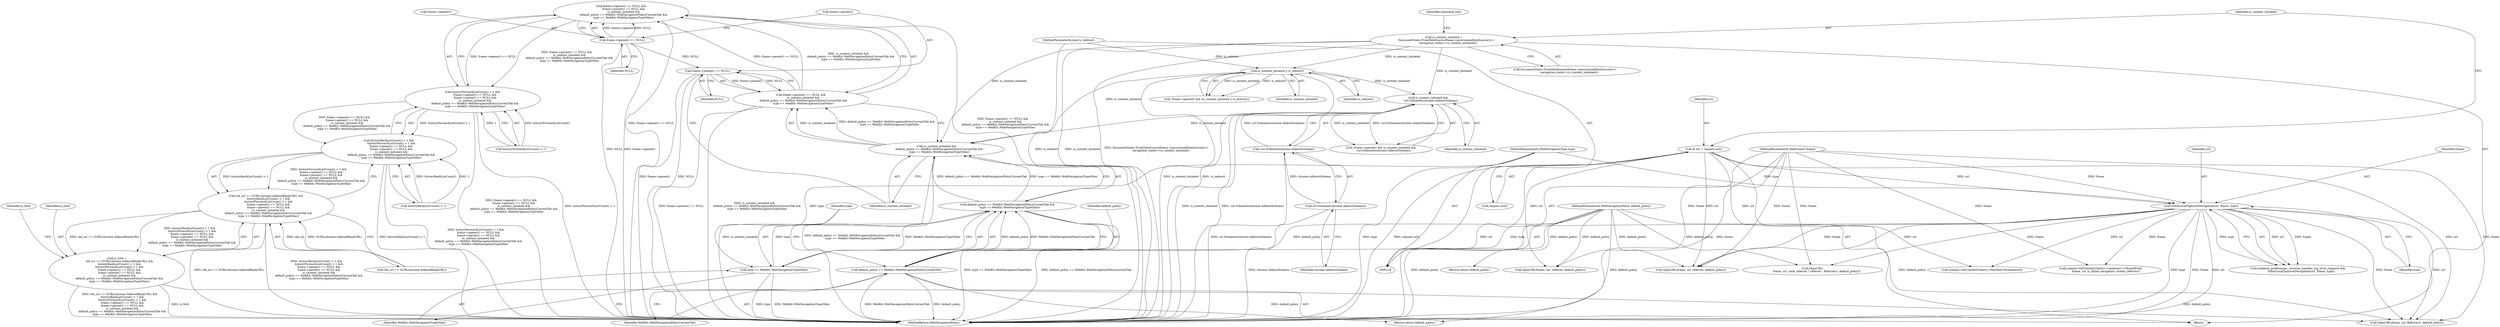 digraph "0_Chrome_744c2a2d90c3c9a33c818e1ea4b7ccb5010663a0_12@API" {
"1000305" [label="(Call,frame->opener() == NULL &&\n      frame->parent() == NULL &&\n      is_content_initiated &&\n      default_policy == WebKit::WebNavigationPolicyCurrentTab &&\n      type == WebKit::WebNavigationTypeOther)"];
"1000306" [label="(Call,frame->opener() == NULL)"];
"1000309" [label="(Call,frame->parent() == NULL &&\n      is_content_initiated &&\n      default_policy == WebKit::WebNavigationPolicyCurrentTab &&\n      type == WebKit::WebNavigationTypeOther)"];
"1000310" [label="(Call,frame->parent() == NULL)"];
"1000313" [label="(Call,is_content_initiated &&\n      default_policy == WebKit::WebNavigationPolicyCurrentTab &&\n      type == WebKit::WebNavigationTypeOther)"];
"1000222" [label="(Call,is_content_initiated &&\n      !url.SchemeIs(chrome::kAboutScheme))"];
"1000159" [label="(Call,is_content_initiated || is_redirect)"];
"1000144" [label="(Call,is_content_initiated =\n      DocumentState::FromDataSource(frame->provisionalDataSource())->\n          navigation_state()->is_content_initiated())"];
"1000125" [label="(MethodParameterIn,bool is_redirect)"];
"1000224" [label="(Call,!url.SchemeIs(chrome::kAboutScheme))"];
"1000225" [label="(Call,url.SchemeIs(chrome::kAboutScheme))"];
"1000315" [label="(Call,default_policy == WebKit::WebNavigationPolicyCurrentTab &&\n      type == WebKit::WebNavigationTypeOther)"];
"1000316" [label="(Call,default_policy == WebKit::WebNavigationPolicyCurrentTab)"];
"1000124" [label="(MethodParameterIn,WebNavigationPolicy default_policy)"];
"1000319" [label="(Call,type == WebKit::WebNavigationTypeOther)"];
"1000191" [label="(Call,IsNonLocalTopLevelNavigation(url, frame, type))"];
"1000140" [label="(Call,& url = request.url())"];
"1000120" [label="(MethodParameterIn,WebFrame* frame)"];
"1000122" [label="(MethodParameterIn,WebNavigationType type)"];
"1000301" [label="(Call,historyForwardListCount() < 1 &&\n      frame->opener() == NULL &&\n      frame->parent() == NULL &&\n      is_content_initiated &&\n      default_policy == WebKit::WebNavigationPolicyCurrentTab &&\n      type == WebKit::WebNavigationTypeOther)"];
"1000297" [label="(Call,historyBackListCount() < 1 &&\n      historyForwardListCount() < 1 &&\n      frame->opener() == NULL &&\n      frame->parent() == NULL &&\n      is_content_initiated &&\n      default_policy == WebKit::WebNavigationPolicyCurrentTab &&\n      type == WebKit::WebNavigationTypeOther)"];
"1000292" [label="(Call,old_url == GURL(chrome::kAboutBlankURL) &&\n      historyBackListCount() < 1 &&\n      historyForwardListCount() < 1 &&\n      frame->opener() == NULL &&\n      frame->parent() == NULL &&\n      is_content_initiated &&\n      default_policy == WebKit::WebNavigationPolicyCurrentTab &&\n      type == WebKit::WebNavigationTypeOther)"];
"1000290" [label="(Call,is_fork =\n      old_url == GURL(chrome::kAboutBlankURL) &&\n      historyBackListCount() < 1 &&\n      historyForwardListCount() < 1 &&\n      frame->opener() == NULL &&\n      frame->parent() == NULL &&\n      is_content_initiated &&\n      default_policy == WebKit::WebNavigationPolicyCurrentTab &&\n      type == WebKit::WebNavigationTypeOther)"];
"1000224" [label="(Call,!url.SchemeIs(chrome::kAboutScheme))"];
"1000161" [label="(Identifier,is_redirect)"];
"1000124" [label="(MethodParameterIn,WebNavigationPolicy default_policy)"];
"1000194" [label="(Identifier,type)"];
"1000192" [label="(Identifier,url)"];
"1000226" [label="(Identifier,chrome::kAboutScheme)"];
"1000156" [label="(Call,!frame->parent() && (is_content_initiated || is_redirect))"];
"1000137" [label="(Return,return default_policy;)"];
"1000321" [label="(Identifier,WebKit::WebNavigationTypeOther)"];
"1000291" [label="(Identifier,is_fork)"];
"1000141" [label="(Identifier,url)"];
"1000313" [label="(Call,is_content_initiated &&\n      default_policy == WebKit::WebNavigationPolicyCurrentTab &&\n      type == WebKit::WebNavigationTypeOther)"];
"1000309" [label="(Call,frame->parent() == NULL &&\n      is_content_initiated &&\n      default_policy == WebKit::WebNavigationPolicyCurrentTab &&\n      type == WebKit::WebNavigationTypeOther)"];
"1000320" [label="(Identifier,type)"];
"1000314" [label="(Identifier,is_content_initiated)"];
"1000125" [label="(MethodParameterIn,bool is_redirect)"];
"1000174" [label="(Call,OpenURL(frame, url, referrer, default_policy))"];
"1000159" [label="(Call,is_content_initiated || is_redirect)"];
"1000191" [label="(Call,IsNonLocalTopLevelNavigation(url, frame, type))"];
"1000140" [label="(Call,& url = request.url())"];
"1000120" [label="(MethodParameterIn,WebFrame* frame)"];
"1000142" [label="(Call,request.url())"];
"1000292" [label="(Call,old_url == GURL(chrome::kAboutBlankURL) &&\n      historyBackListCount() < 1 &&\n      historyForwardListCount() < 1 &&\n      frame->opener() == NULL &&\n      frame->parent() == NULL &&\n      is_content_initiated &&\n      default_policy == WebKit::WebNavigationPolicyCurrentTab &&\n      type == WebKit::WebNavigationTypeOther)"];
"1000219" [label="(Call,!frame->parent() && is_content_initiated &&\n      !url.SchemeIs(chrome::kAboutScheme))"];
"1000315" [label="(Call,default_policy == WebKit::WebNavigationPolicyCurrentTab &&\n      type == WebKit::WebNavigationTypeOther)"];
"1000145" [label="(Identifier,is_content_initiated)"];
"1000211" [label="(Call,OpenURL(frame, url, referrer, default_policy))"];
"1000187" [label="(Call,renderer_preferences_.browser_handles_top_level_requests &&\n        IsNonLocalTopLevelNavigation(url, frame, type))"];
"1000311" [label="(Call,frame->parent())"];
"1000240" [label="(Call,content::GetContentClient()->HasWebUIScheme(url))"];
"1000126" [label="(Block,)"];
"1000144" [label="(Call,is_content_initiated =\n      DocumentState::FromDataSource(frame->provisionalDataSource())->\n          navigation_state()->is_content_initiated())"];
"1000302" [label="(Call,historyForwardListCount() < 1)"];
"1000318" [label="(Identifier,WebKit::WebNavigationPolicyCurrentTab)"];
"1000301" [label="(Call,historyForwardListCount() < 1 &&\n      frame->opener() == NULL &&\n      frame->parent() == NULL &&\n      is_content_initiated &&\n      default_policy == WebKit::WebNavigationPolicyCurrentTab &&\n      type == WebKit::WebNavigationTypeOther)"];
"1000146" [label="(Call,DocumentState::FromDataSource(frame->provisionalDataSource())->\n          navigation_state()->is_content_initiated())"];
"1000290" [label="(Call,is_fork =\n      old_url == GURL(chrome::kAboutBlankURL) &&\n      historyBackListCount() < 1 &&\n      historyForwardListCount() < 1 &&\n      frame->opener() == NULL &&\n      frame->parent() == NULL &&\n      is_content_initiated &&\n      default_policy == WebKit::WebNavigationPolicyCurrentTab &&\n      type == WebKit::WebNavigationTypeOther)"];
"1000332" [label="(Return,return default_policy;)"];
"1000306" [label="(Call,frame->opener() == NULL)"];
"1000323" [label="(Identifier,is_fork)"];
"1000319" [label="(Call,type == WebKit::WebNavigationTypeOther)"];
"1000298" [label="(Call,historyBackListCount() < 1)"];
"1000149" [label="(Identifier,command_line)"];
"1000312" [label="(Identifier,NULL)"];
"1000297" [label="(Call,historyBackListCount() < 1 &&\n      historyForwardListCount() < 1 &&\n      frame->opener() == NULL &&\n      frame->parent() == NULL &&\n      is_content_initiated &&\n      default_policy == WebKit::WebNavigationPolicyCurrentTab &&\n      type == WebKit::WebNavigationTypeOther)"];
"1000293" [label="(Call,old_url == GURL(chrome::kAboutBlankURL))"];
"1000223" [label="(Identifier,is_content_initiated)"];
"1000268" [label="(Call,content::GetContentClient()->renderer()->ShouldFork(\n            frame, url, is_initial_navigation, &send_referrer))"];
"1000325" [label="(Call,OpenURL(frame, url, Referrer(), default_policy))"];
"1000122" [label="(MethodParameterIn,WebNavigationType type)"];
"1000225" [label="(Call,url.SchemeIs(chrome::kAboutScheme))"];
"1000334" [label="(MethodReturn,WebNavigationPolicy)"];
"1000305" [label="(Call,frame->opener() == NULL &&\n      frame->parent() == NULL &&\n      is_content_initiated &&\n      default_policy == WebKit::WebNavigationPolicyCurrentTab &&\n      type == WebKit::WebNavigationTypeOther)"];
"1000308" [label="(Identifier,NULL)"];
"1000317" [label="(Identifier,default_policy)"];
"1000307" [label="(Call,frame->opener())"];
"1000160" [label="(Identifier,is_content_initiated)"];
"1000278" [label="(Call,OpenURL(\n          frame, url, send_referrer ? referrer : Referrer(), default_policy))"];
"1000193" [label="(Identifier,frame)"];
"1000222" [label="(Call,is_content_initiated &&\n      !url.SchemeIs(chrome::kAboutScheme))"];
"1000316" [label="(Call,default_policy == WebKit::WebNavigationPolicyCurrentTab)"];
"1000310" [label="(Call,frame->parent() == NULL)"];
"1000305" -> "1000301"  [label="AST: "];
"1000305" -> "1000306"  [label="CFG: "];
"1000305" -> "1000309"  [label="CFG: "];
"1000306" -> "1000305"  [label="AST: "];
"1000309" -> "1000305"  [label="AST: "];
"1000301" -> "1000305"  [label="CFG: "];
"1000305" -> "1000334"  [label="DDG: frame->parent() == NULL &&\n      is_content_initiated &&\n      default_policy == WebKit::WebNavigationPolicyCurrentTab &&\n      type == WebKit::WebNavigationTypeOther"];
"1000305" -> "1000334"  [label="DDG: frame->opener() == NULL"];
"1000305" -> "1000301"  [label="DDG: frame->opener() == NULL"];
"1000305" -> "1000301"  [label="DDG: frame->parent() == NULL &&\n      is_content_initiated &&\n      default_policy == WebKit::WebNavigationPolicyCurrentTab &&\n      type == WebKit::WebNavigationTypeOther"];
"1000306" -> "1000305"  [label="DDG: frame->opener()"];
"1000306" -> "1000305"  [label="DDG: NULL"];
"1000309" -> "1000305"  [label="DDG: frame->parent() == NULL"];
"1000309" -> "1000305"  [label="DDG: is_content_initiated &&\n      default_policy == WebKit::WebNavigationPolicyCurrentTab &&\n      type == WebKit::WebNavigationTypeOther"];
"1000306" -> "1000308"  [label="CFG: "];
"1000307" -> "1000306"  [label="AST: "];
"1000308" -> "1000306"  [label="AST: "];
"1000311" -> "1000306"  [label="CFG: "];
"1000306" -> "1000334"  [label="DDG: frame->opener()"];
"1000306" -> "1000334"  [label="DDG: NULL"];
"1000306" -> "1000310"  [label="DDG: NULL"];
"1000309" -> "1000310"  [label="CFG: "];
"1000309" -> "1000313"  [label="CFG: "];
"1000310" -> "1000309"  [label="AST: "];
"1000313" -> "1000309"  [label="AST: "];
"1000309" -> "1000334"  [label="DDG: frame->parent() == NULL"];
"1000309" -> "1000334"  [label="DDG: is_content_initiated &&\n      default_policy == WebKit::WebNavigationPolicyCurrentTab &&\n      type == WebKit::WebNavigationTypeOther"];
"1000310" -> "1000309"  [label="DDG: frame->parent()"];
"1000310" -> "1000309"  [label="DDG: NULL"];
"1000313" -> "1000309"  [label="DDG: is_content_initiated"];
"1000313" -> "1000309"  [label="DDG: default_policy == WebKit::WebNavigationPolicyCurrentTab &&\n      type == WebKit::WebNavigationTypeOther"];
"1000310" -> "1000312"  [label="CFG: "];
"1000311" -> "1000310"  [label="AST: "];
"1000312" -> "1000310"  [label="AST: "];
"1000314" -> "1000310"  [label="CFG: "];
"1000310" -> "1000334"  [label="DDG: NULL"];
"1000310" -> "1000334"  [label="DDG: frame->parent()"];
"1000313" -> "1000314"  [label="CFG: "];
"1000313" -> "1000315"  [label="CFG: "];
"1000314" -> "1000313"  [label="AST: "];
"1000315" -> "1000313"  [label="AST: "];
"1000313" -> "1000334"  [label="DDG: default_policy == WebKit::WebNavigationPolicyCurrentTab &&\n      type == WebKit::WebNavigationTypeOther"];
"1000313" -> "1000334"  [label="DDG: is_content_initiated"];
"1000222" -> "1000313"  [label="DDG: is_content_initiated"];
"1000159" -> "1000313"  [label="DDG: is_content_initiated"];
"1000144" -> "1000313"  [label="DDG: is_content_initiated"];
"1000315" -> "1000313"  [label="DDG: default_policy == WebKit::WebNavigationPolicyCurrentTab"];
"1000315" -> "1000313"  [label="DDG: type == WebKit::WebNavigationTypeOther"];
"1000222" -> "1000219"  [label="AST: "];
"1000222" -> "1000223"  [label="CFG: "];
"1000222" -> "1000224"  [label="CFG: "];
"1000223" -> "1000222"  [label="AST: "];
"1000224" -> "1000222"  [label="AST: "];
"1000219" -> "1000222"  [label="CFG: "];
"1000222" -> "1000334"  [label="DDG: is_content_initiated"];
"1000222" -> "1000334"  [label="DDG: !url.SchemeIs(chrome::kAboutScheme)"];
"1000222" -> "1000219"  [label="DDG: is_content_initiated"];
"1000222" -> "1000219"  [label="DDG: !url.SchemeIs(chrome::kAboutScheme)"];
"1000159" -> "1000222"  [label="DDG: is_content_initiated"];
"1000144" -> "1000222"  [label="DDG: is_content_initiated"];
"1000224" -> "1000222"  [label="DDG: url.SchemeIs(chrome::kAboutScheme)"];
"1000159" -> "1000156"  [label="AST: "];
"1000159" -> "1000160"  [label="CFG: "];
"1000159" -> "1000161"  [label="CFG: "];
"1000160" -> "1000159"  [label="AST: "];
"1000161" -> "1000159"  [label="AST: "];
"1000156" -> "1000159"  [label="CFG: "];
"1000159" -> "1000334"  [label="DDG: is_content_initiated"];
"1000159" -> "1000334"  [label="DDG: is_redirect"];
"1000159" -> "1000156"  [label="DDG: is_content_initiated"];
"1000159" -> "1000156"  [label="DDG: is_redirect"];
"1000144" -> "1000159"  [label="DDG: is_content_initiated"];
"1000125" -> "1000159"  [label="DDG: is_redirect"];
"1000144" -> "1000126"  [label="AST: "];
"1000144" -> "1000146"  [label="CFG: "];
"1000145" -> "1000144"  [label="AST: "];
"1000146" -> "1000144"  [label="AST: "];
"1000149" -> "1000144"  [label="CFG: "];
"1000144" -> "1000334"  [label="DDG: is_content_initiated"];
"1000144" -> "1000334"  [label="DDG: DocumentState::FromDataSource(frame->provisionalDataSource())->\n          navigation_state()->is_content_initiated()"];
"1000125" -> "1000119"  [label="AST: "];
"1000125" -> "1000334"  [label="DDG: is_redirect"];
"1000224" -> "1000225"  [label="CFG: "];
"1000225" -> "1000224"  [label="AST: "];
"1000224" -> "1000334"  [label="DDG: url.SchemeIs(chrome::kAboutScheme)"];
"1000225" -> "1000224"  [label="DDG: chrome::kAboutScheme"];
"1000225" -> "1000226"  [label="CFG: "];
"1000226" -> "1000225"  [label="AST: "];
"1000225" -> "1000334"  [label="DDG: chrome::kAboutScheme"];
"1000315" -> "1000316"  [label="CFG: "];
"1000315" -> "1000319"  [label="CFG: "];
"1000316" -> "1000315"  [label="AST: "];
"1000319" -> "1000315"  [label="AST: "];
"1000315" -> "1000334"  [label="DDG: default_policy == WebKit::WebNavigationPolicyCurrentTab"];
"1000315" -> "1000334"  [label="DDG: type == WebKit::WebNavigationTypeOther"];
"1000316" -> "1000315"  [label="DDG: default_policy"];
"1000316" -> "1000315"  [label="DDG: WebKit::WebNavigationPolicyCurrentTab"];
"1000319" -> "1000315"  [label="DDG: type"];
"1000319" -> "1000315"  [label="DDG: WebKit::WebNavigationTypeOther"];
"1000316" -> "1000318"  [label="CFG: "];
"1000317" -> "1000316"  [label="AST: "];
"1000318" -> "1000316"  [label="AST: "];
"1000320" -> "1000316"  [label="CFG: "];
"1000316" -> "1000334"  [label="DDG: WebKit::WebNavigationPolicyCurrentTab"];
"1000316" -> "1000334"  [label="DDG: default_policy"];
"1000124" -> "1000316"  [label="DDG: default_policy"];
"1000316" -> "1000325"  [label="DDG: default_policy"];
"1000316" -> "1000332"  [label="DDG: default_policy"];
"1000124" -> "1000119"  [label="AST: "];
"1000124" -> "1000334"  [label="DDG: default_policy"];
"1000124" -> "1000137"  [label="DDG: default_policy"];
"1000124" -> "1000174"  [label="DDG: default_policy"];
"1000124" -> "1000211"  [label="DDG: default_policy"];
"1000124" -> "1000278"  [label="DDG: default_policy"];
"1000124" -> "1000325"  [label="DDG: default_policy"];
"1000124" -> "1000332"  [label="DDG: default_policy"];
"1000319" -> "1000321"  [label="CFG: "];
"1000320" -> "1000319"  [label="AST: "];
"1000321" -> "1000319"  [label="AST: "];
"1000319" -> "1000334"  [label="DDG: WebKit::WebNavigationTypeOther"];
"1000319" -> "1000334"  [label="DDG: type"];
"1000191" -> "1000319"  [label="DDG: type"];
"1000122" -> "1000319"  [label="DDG: type"];
"1000191" -> "1000187"  [label="AST: "];
"1000191" -> "1000194"  [label="CFG: "];
"1000192" -> "1000191"  [label="AST: "];
"1000193" -> "1000191"  [label="AST: "];
"1000194" -> "1000191"  [label="AST: "];
"1000187" -> "1000191"  [label="CFG: "];
"1000191" -> "1000334"  [label="DDG: type"];
"1000191" -> "1000334"  [label="DDG: frame"];
"1000191" -> "1000334"  [label="DDG: url"];
"1000191" -> "1000187"  [label="DDG: url"];
"1000191" -> "1000187"  [label="DDG: frame"];
"1000191" -> "1000187"  [label="DDG: type"];
"1000140" -> "1000191"  [label="DDG: url"];
"1000120" -> "1000191"  [label="DDG: frame"];
"1000122" -> "1000191"  [label="DDG: type"];
"1000191" -> "1000211"  [label="DDG: frame"];
"1000191" -> "1000211"  [label="DDG: url"];
"1000191" -> "1000240"  [label="DDG: url"];
"1000191" -> "1000268"  [label="DDG: frame"];
"1000191" -> "1000278"  [label="DDG: frame"];
"1000191" -> "1000325"  [label="DDG: frame"];
"1000191" -> "1000325"  [label="DDG: url"];
"1000140" -> "1000126"  [label="AST: "];
"1000140" -> "1000142"  [label="CFG: "];
"1000141" -> "1000140"  [label="AST: "];
"1000142" -> "1000140"  [label="AST: "];
"1000145" -> "1000140"  [label="CFG: "];
"1000140" -> "1000334"  [label="DDG: request.url()"];
"1000140" -> "1000334"  [label="DDG: url"];
"1000140" -> "1000174"  [label="DDG: url"];
"1000140" -> "1000211"  [label="DDG: url"];
"1000140" -> "1000240"  [label="DDG: url"];
"1000140" -> "1000325"  [label="DDG: url"];
"1000120" -> "1000119"  [label="AST: "];
"1000120" -> "1000334"  [label="DDG: frame"];
"1000120" -> "1000174"  [label="DDG: frame"];
"1000120" -> "1000211"  [label="DDG: frame"];
"1000120" -> "1000268"  [label="DDG: frame"];
"1000120" -> "1000278"  [label="DDG: frame"];
"1000120" -> "1000325"  [label="DDG: frame"];
"1000122" -> "1000119"  [label="AST: "];
"1000122" -> "1000334"  [label="DDG: type"];
"1000301" -> "1000297"  [label="AST: "];
"1000301" -> "1000302"  [label="CFG: "];
"1000302" -> "1000301"  [label="AST: "];
"1000297" -> "1000301"  [label="CFG: "];
"1000301" -> "1000334"  [label="DDG: frame->opener() == NULL &&\n      frame->parent() == NULL &&\n      is_content_initiated &&\n      default_policy == WebKit::WebNavigationPolicyCurrentTab &&\n      type == WebKit::WebNavigationTypeOther"];
"1000301" -> "1000334"  [label="DDG: historyForwardListCount() < 1"];
"1000301" -> "1000297"  [label="DDG: historyForwardListCount() < 1"];
"1000301" -> "1000297"  [label="DDG: frame->opener() == NULL &&\n      frame->parent() == NULL &&\n      is_content_initiated &&\n      default_policy == WebKit::WebNavigationPolicyCurrentTab &&\n      type == WebKit::WebNavigationTypeOther"];
"1000302" -> "1000301"  [label="DDG: historyForwardListCount()"];
"1000302" -> "1000301"  [label="DDG: 1"];
"1000297" -> "1000292"  [label="AST: "];
"1000297" -> "1000298"  [label="CFG: "];
"1000298" -> "1000297"  [label="AST: "];
"1000292" -> "1000297"  [label="CFG: "];
"1000297" -> "1000334"  [label="DDG: historyBackListCount() < 1"];
"1000297" -> "1000334"  [label="DDG: historyForwardListCount() < 1 &&\n      frame->opener() == NULL &&\n      frame->parent() == NULL &&\n      is_content_initiated &&\n      default_policy == WebKit::WebNavigationPolicyCurrentTab &&\n      type == WebKit::WebNavigationTypeOther"];
"1000297" -> "1000292"  [label="DDG: historyBackListCount() < 1"];
"1000297" -> "1000292"  [label="DDG: historyForwardListCount() < 1 &&\n      frame->opener() == NULL &&\n      frame->parent() == NULL &&\n      is_content_initiated &&\n      default_policy == WebKit::WebNavigationPolicyCurrentTab &&\n      type == WebKit::WebNavigationTypeOther"];
"1000298" -> "1000297"  [label="DDG: historyBackListCount()"];
"1000298" -> "1000297"  [label="DDG: 1"];
"1000292" -> "1000290"  [label="AST: "];
"1000292" -> "1000293"  [label="CFG: "];
"1000293" -> "1000292"  [label="AST: "];
"1000290" -> "1000292"  [label="CFG: "];
"1000292" -> "1000334"  [label="DDG: old_url == GURL(chrome::kAboutBlankURL)"];
"1000292" -> "1000334"  [label="DDG: historyBackListCount() < 1 &&\n      historyForwardListCount() < 1 &&\n      frame->opener() == NULL &&\n      frame->parent() == NULL &&\n      is_content_initiated &&\n      default_policy == WebKit::WebNavigationPolicyCurrentTab &&\n      type == WebKit::WebNavigationTypeOther"];
"1000292" -> "1000290"  [label="DDG: old_url == GURL(chrome::kAboutBlankURL)"];
"1000292" -> "1000290"  [label="DDG: historyBackListCount() < 1 &&\n      historyForwardListCount() < 1 &&\n      frame->opener() == NULL &&\n      frame->parent() == NULL &&\n      is_content_initiated &&\n      default_policy == WebKit::WebNavigationPolicyCurrentTab &&\n      type == WebKit::WebNavigationTypeOther"];
"1000293" -> "1000292"  [label="DDG: old_url"];
"1000293" -> "1000292"  [label="DDG: GURL(chrome::kAboutBlankURL)"];
"1000290" -> "1000126"  [label="AST: "];
"1000291" -> "1000290"  [label="AST: "];
"1000323" -> "1000290"  [label="CFG: "];
"1000290" -> "1000334"  [label="DDG: is_fork"];
"1000290" -> "1000334"  [label="DDG: old_url == GURL(chrome::kAboutBlankURL) &&\n      historyBackListCount() < 1 &&\n      historyForwardListCount() < 1 &&\n      frame->opener() == NULL &&\n      frame->parent() == NULL &&\n      is_content_initiated &&\n      default_policy == WebKit::WebNavigationPolicyCurrentTab &&\n      type == WebKit::WebNavigationTypeOther"];
}
